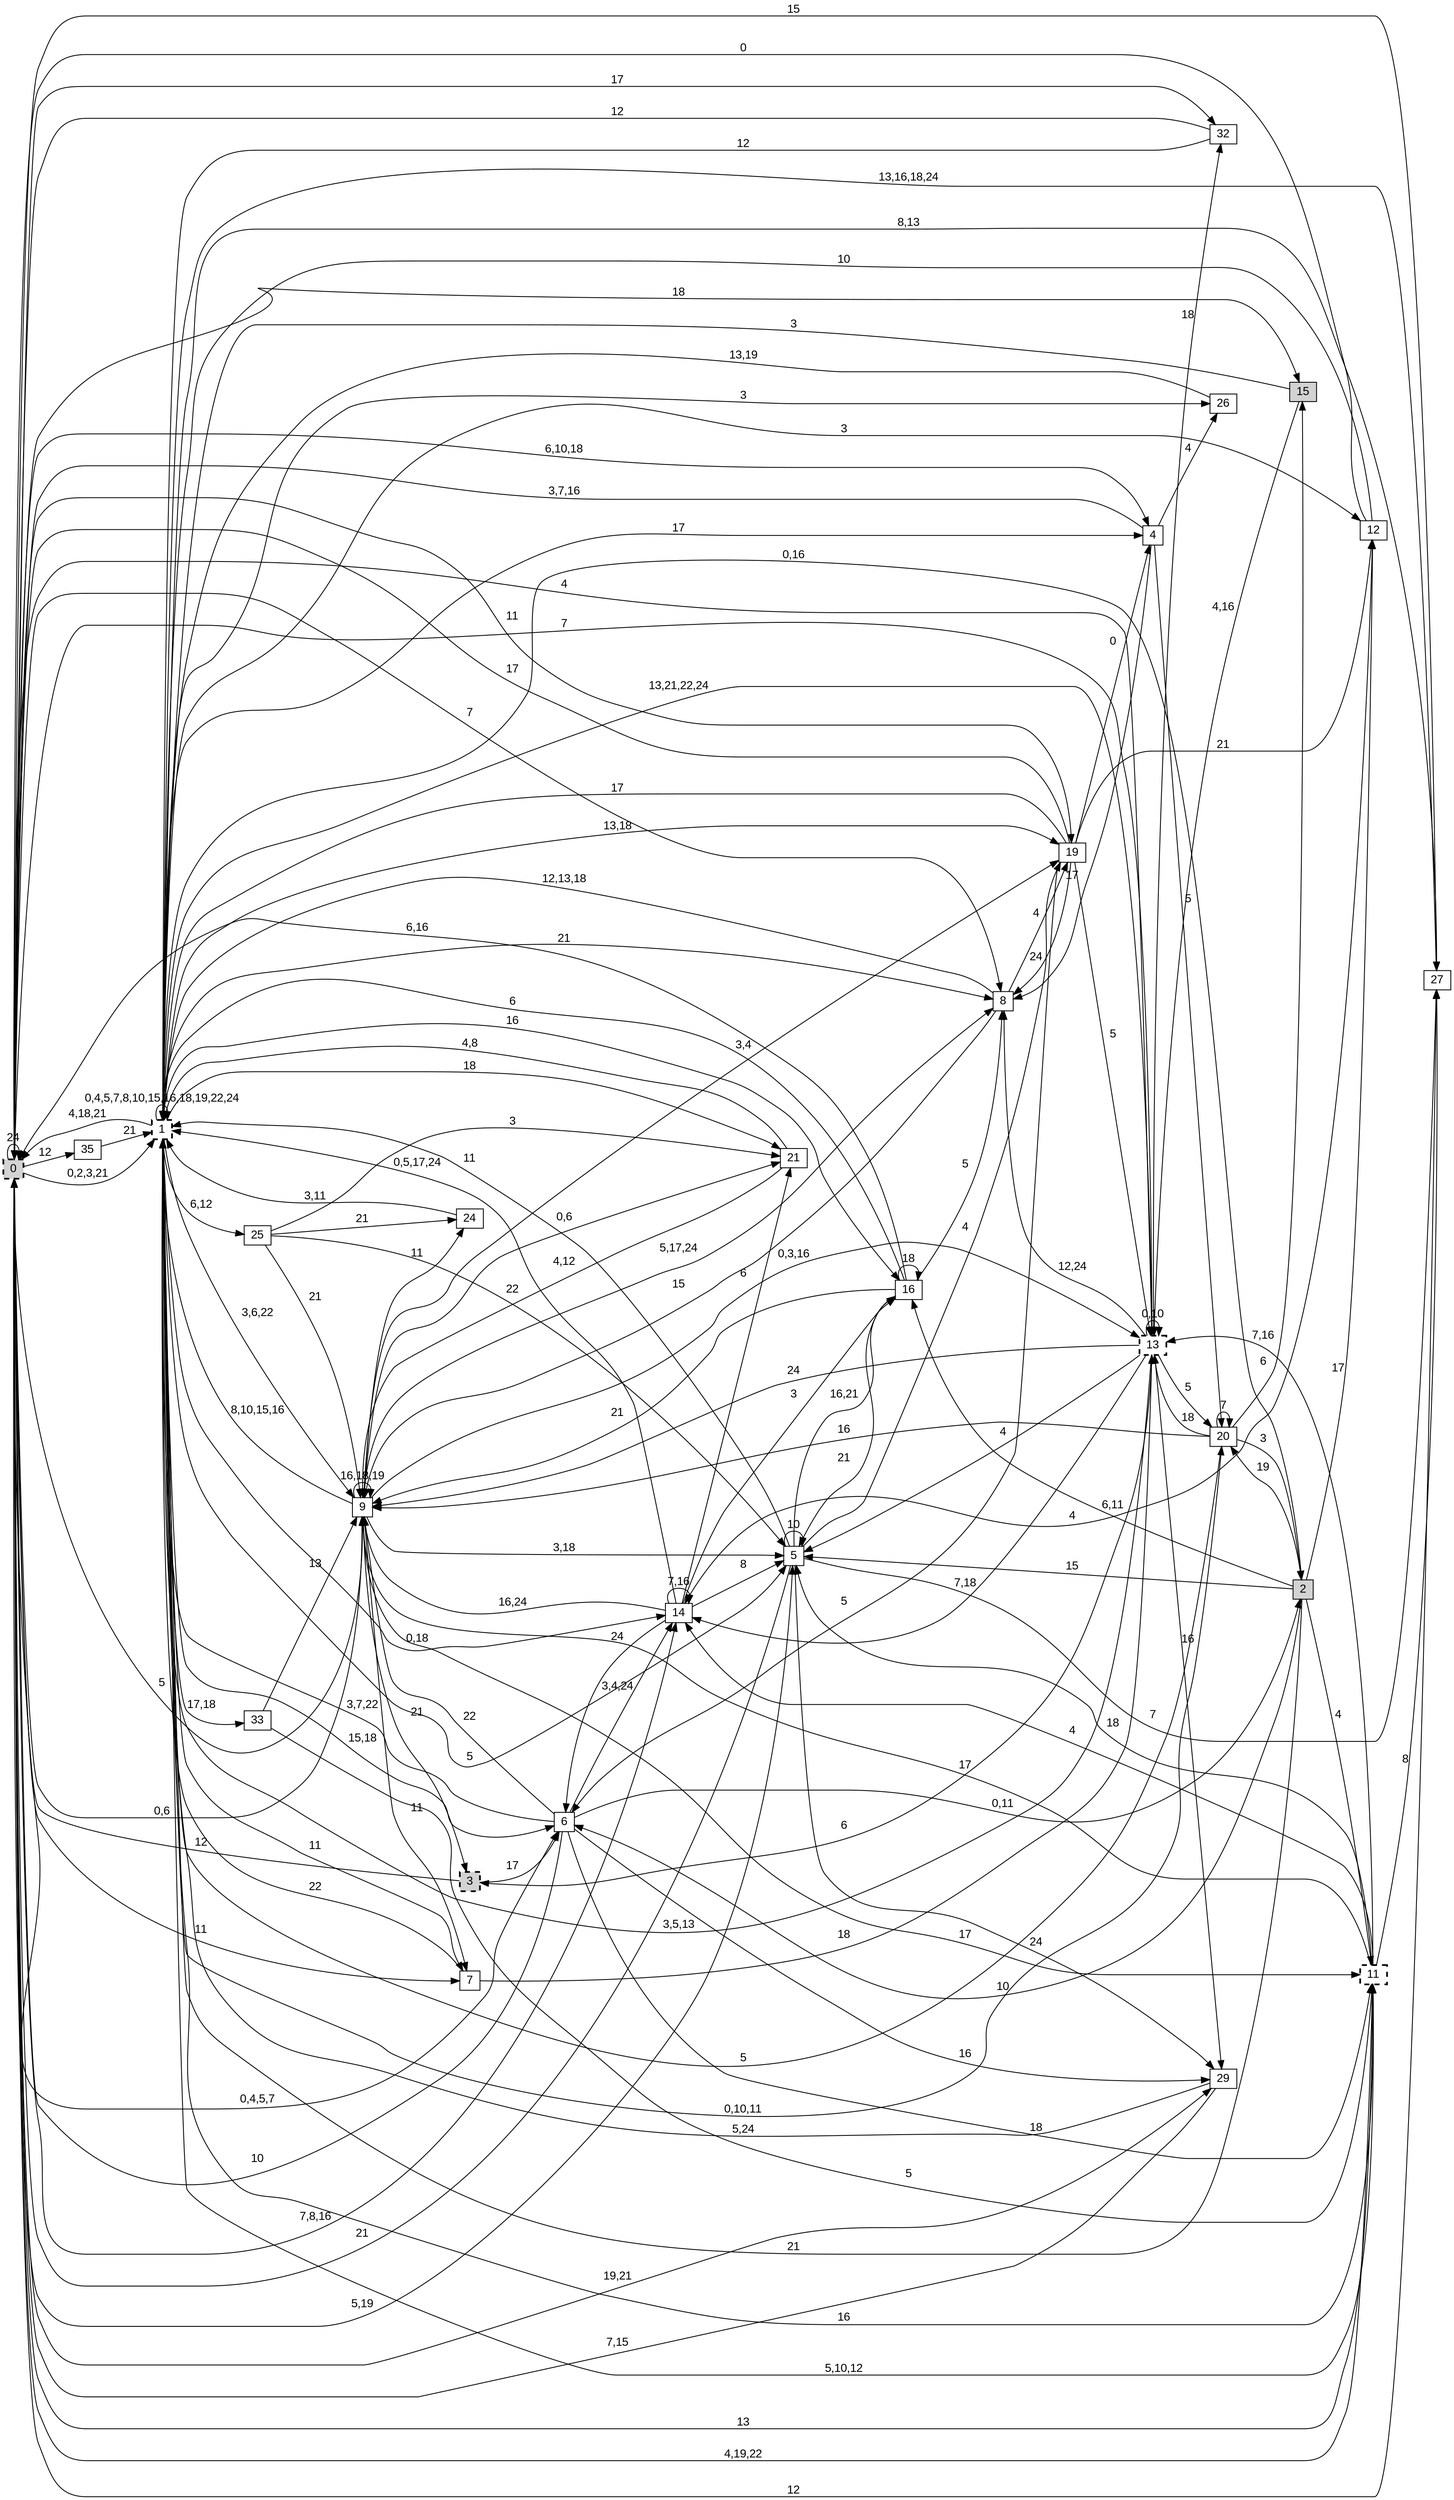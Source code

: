 digraph "NDFA" {
  rankdir=LR
  node [shape=box width=0.1 height=0.1 fontname=Arial]
  edge [fontname=Arial]
/* Estados */
 s0 [label="0" style="filled,bold,dashed"] /* I:1 F:1 D:0 */
 s1 [label="1" style="bold,dashed"] /* I:0 F:1 D:0 */
 s2 [label="2" style="filled"] /* I:1 F:0 D:0 */
 s3 [label="3" style="filled,bold,dashed"] /* I:1 F:1 D:0 */
 s4 [label="4" ] /* I:0 F:0 D:0 */
 s5 [label="5" ] /* I:0 F:0 D:0 */
 s6 [label="6" ] /* I:0 F:0 D:0 */
 s7 [label="7" ] /* I:0 F:0 D:0 */
 s8 [label="8" ] /* I:0 F:0 D:0 */
 s9 [label="9" ] /* I:0 F:0 D:0 */
 s11 [label="11" style="bold,dashed"] /* I:0 F:1 D:0 */
 s12 [label="12" ] /* I:0 F:0 D:0 */
 s13 [label="13" style="bold,dashed"] /* I:0 F:1 D:0 */
 s14 [label="14" ] /* I:0 F:0 D:0 */
 s15 [label="15" style="filled"] /* I:1 F:0 D:0 */
 s16 [label="16" ] /* I:0 F:0 D:0 */
 s19 [label="19" ] /* I:0 F:0 D:0 */
 s20 [label="20" ] /* I:0 F:0 D:0 */
 s21 [label="21" ] /* I:0 F:0 D:0 */
 s24 [label="24" ] /* I:0 F:0 D:0 */
 s25 [label="25" ] /* I:0 F:0 D:0 */
 s26 [label="26" ] /* I:0 F:0 D:0 */
 s27 [label="27" ] /* I:0 F:0 D:0 */
 s29 [label="29" ] /* I:0 F:0 D:0 */
 s32 [label="32" ] /* I:0 F:0 D:0 */
 s33 [label="33" ] /* I:0 F:0 D:0 */
 s35 [label="35" ] /* I:0 F:0 D:0 */
/* Transiciones */
  s0 -> s0 [label="24"]
  s0 -> s1 [label="0,2,3,21"]
  s0 -> s4 [label="6,10,18"]
  s0 -> s5 [label="5,19"]
  s0 -> s6 [label="0,4,5,7"]
  s0 -> s7 [label="11"]
  s0 -> s8 [label="7"]
  s0 -> s9 [label="0,6"]
  s0 -> s11 [label="13"]
  s0 -> s13 [label="4"]
  s0 -> s14 [label="7,8,16"]
  s0 -> s15 [label="18"]
  s0 -> s19 [label="11"]
  s0 -> s27 [label="15"]
  s0 -> s29 [label="19,21"]
  s0 -> s32 [label="17"]
  s0 -> s35 [label="12"]
  s1 -> s0 [label="4,18,21"]
  s1 -> s1 [label="0,4,5,7,8,10,15,16,18,19,22,24"]
  s1 -> s2 [label="0,16"]
  s1 -> s4 [label="17"]
  s1 -> s5 [label="5"]
  s1 -> s6 [label="15,18"]
  s1 -> s7 [label="11"]
  s1 -> s8 [label="21"]
  s1 -> s9 [label="3,6,22"]
  s1 -> s11 [label="5,10,12"]
  s1 -> s12 [label="3"]
  s1 -> s13 [label="13,21,22,24"]
  s1 -> s14 [label="0,18"]
  s1 -> s16 [label="16"]
  s1 -> s19 [label="13,18"]
  s1 -> s20 [label="0,10,11"]
  s1 -> s21 [label="18"]
  s1 -> s25 [label="6,12"]
  s1 -> s26 [label="3"]
  s1 -> s27 [label="8,13"]
  s1 -> s33 [label="17,18"]
  s2 -> s1 [label="21"]
  s2 -> s5 [label="15"]
  s2 -> s6 [label="10"]
  s2 -> s11 [label="4"]
  s2 -> s12 [label="17"]
  s2 -> s16 [label="6,11"]
  s2 -> s20 [label="19"]
  s3 -> s0 [label="12"]
  s3 -> s6 [label="17"]
  s4 -> s0 [label="3,7,16"]
  s4 -> s8 [label="17"]
  s4 -> s20 [label="5"]
  s4 -> s26 [label="4"]
  s5 -> s0 [label="21"]
  s5 -> s1 [label="11"]
  s5 -> s5 [label="10"]
  s5 -> s16 [label="16,21"]
  s5 -> s19 [label="4"]
  s5 -> s27 [label="7"]
  s5 -> s29 [label="24"]
  s6 -> s0 [label="10"]
  s6 -> s1 [label="3,7,22"]
  s6 -> s2 [label="0,11"]
  s6 -> s9 [label="22"]
  s6 -> s11 [label="18"]
  s6 -> s14 [label="3,4,24"]
  s6 -> s29 [label="16"]
  s7 -> s1 [label="22"]
  s7 -> s13 [label="18"]
  s8 -> s1 [label="12,13,18"]
  s8 -> s9 [label="15"]
  s8 -> s19 [label="4"]
  s9 -> s0 [label="5"]
  s9 -> s1 [label="8,10,15,16"]
  s9 -> s3 [label="21"]
  s9 -> s5 [label="3,18"]
  s9 -> s7 [label="11"]
  s9 -> s8 [label="5,17,24"]
  s9 -> s9 [label="16,18,19"]
  s9 -> s11 [label="17"]
  s9 -> s13 [label="0,3,16"]
  s9 -> s19 [label="3,4"]
  s9 -> s21 [label="0,6"]
  s9 -> s24 [label="11"]
  s11 -> s0 [label="4,19,22"]
  s11 -> s1 [label="16"]
  s11 -> s5 [label="18"]
  s11 -> s9 [label="17"]
  s11 -> s13 [label="7,16"]
  s11 -> s14 [label="4"]
  s11 -> s27 [label="8"]
  s12 -> s0 [label="0"]
  s12 -> s1 [label="10"]
  s12 -> s14 [label="4"]
  s13 -> s0 [label="7"]
  s13 -> s1 [label="3,5,13"]
  s13 -> s3 [label="6"]
  s13 -> s5 [label="4"]
  s13 -> s8 [label="12,24"]
  s13 -> s9 [label="24"]
  s13 -> s13 [label="0,10"]
  s13 -> s14 [label="7,18"]
  s13 -> s20 [label="5"]
  s13 -> s29 [label="16"]
  s13 -> s32 [label="18"]
  s14 -> s1 [label="0,5,17,24"]
  s14 -> s5 [label="8"]
  s14 -> s6 [label="24"]
  s14 -> s9 [label="16,24"]
  s14 -> s14 [label="7,16"]
  s14 -> s16 [label="3"]
  s14 -> s21 [label="6"]
  s15 -> s1 [label="3"]
  s15 -> s13 [label="4,16"]
  s16 -> s0 [label="6,16"]
  s16 -> s1 [label="6"]
  s16 -> s5 [label="21"]
  s16 -> s8 [label="5"]
  s16 -> s9 [label="21"]
  s16 -> s16 [label="18"]
  s19 -> s0 [label="17"]
  s19 -> s1 [label="17"]
  s19 -> s4 [label="0"]
  s19 -> s6 [label="5"]
  s19 -> s8 [label="24"]
  s19 -> s12 [label="21"]
  s19 -> s13 [label="5"]
  s20 -> s1 [label="5"]
  s20 -> s2 [label="3"]
  s20 -> s9 [label="16"]
  s20 -> s13 [label="18"]
  s20 -> s15 [label="6"]
  s20 -> s20 [label="7"]
  s21 -> s1 [label="4,8"]
  s21 -> s9 [label="4,12"]
  s24 -> s1 [label="3,11"]
  s25 -> s5 [label="22"]
  s25 -> s9 [label="21"]
  s25 -> s21 [label="3"]
  s25 -> s24 [label="21"]
  s26 -> s1 [label="13,19"]
  s27 -> s0 [label="12"]
  s27 -> s1 [label="13,16,18,24"]
  s29 -> s0 [label="7,15"]
  s29 -> s1 [label="5,24"]
  s32 -> s0 [label="12"]
  s32 -> s1 [label="12"]
  s33 -> s9 [label="13"]
  s33 -> s11 [label="5"]
  s35 -> s1 [label="21"]
}
